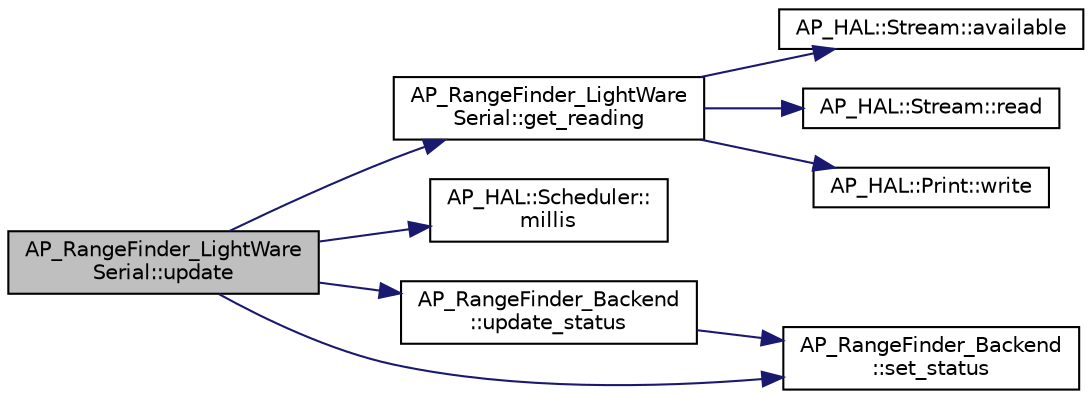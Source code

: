 digraph "AP_RangeFinder_LightWareSerial::update"
{
 // INTERACTIVE_SVG=YES
  edge [fontname="Helvetica",fontsize="10",labelfontname="Helvetica",labelfontsize="10"];
  node [fontname="Helvetica",fontsize="10",shape=record];
  rankdir="LR";
  Node1 [label="AP_RangeFinder_LightWare\lSerial::update",height=0.2,width=0.4,color="black", fillcolor="grey75", style="filled", fontcolor="black"];
  Node1 -> Node2 [color="midnightblue",fontsize="10",style="solid",fontname="Helvetica"];
  Node2 [label="AP_RangeFinder_LightWare\lSerial::get_reading",height=0.2,width=0.4,color="black", fillcolor="white", style="filled",URL="$classAP__RangeFinder__LightWareSerial.html#aaa10e6030ba1bbd8b8ab349a3d78eb1b"];
  Node2 -> Node3 [color="midnightblue",fontsize="10",style="solid",fontname="Helvetica"];
  Node3 [label="AP_HAL::Stream::available",height=0.2,width=0.4,color="black", fillcolor="white", style="filled",URL="$classAP__HAL_1_1Stream.html#ae687e48f5689af94d66fb88822923e12"];
  Node2 -> Node4 [color="midnightblue",fontsize="10",style="solid",fontname="Helvetica"];
  Node4 [label="AP_HAL::Stream::read",height=0.2,width=0.4,color="black", fillcolor="white", style="filled",URL="$classAP__HAL_1_1Stream.html#ae42ff362cc2a7e527c22f92a3740c2ac"];
  Node2 -> Node5 [color="midnightblue",fontsize="10",style="solid",fontname="Helvetica"];
  Node5 [label="AP_HAL::Print::write",height=0.2,width=0.4,color="black", fillcolor="white", style="filled",URL="$classAP__HAL_1_1Print.html#acc65391952a43334f8f5c9bef341f501"];
  Node1 -> Node6 [color="midnightblue",fontsize="10",style="solid",fontname="Helvetica"];
  Node6 [label="AP_HAL::Scheduler::\lmillis",height=0.2,width=0.4,color="black", fillcolor="white", style="filled",URL="$classAP__HAL_1_1Scheduler.html#a26b68339fc68a562d8d3a1238d0ec8c1"];
  Node1 -> Node7 [color="midnightblue",fontsize="10",style="solid",fontname="Helvetica"];
  Node7 [label="AP_RangeFinder_Backend\l::update_status",height=0.2,width=0.4,color="black", fillcolor="white", style="filled",URL="$classAP__RangeFinder__Backend.html#a9e858f638e4c2d1138aa3f56d217a394"];
  Node7 -> Node8 [color="midnightblue",fontsize="10",style="solid",fontname="Helvetica"];
  Node8 [label="AP_RangeFinder_Backend\l::set_status",height=0.2,width=0.4,color="black", fillcolor="white", style="filled",URL="$classAP__RangeFinder__Backend.html#ac5b3771c47b58dfba89ebcf2a24541cd"];
  Node1 -> Node8 [color="midnightblue",fontsize="10",style="solid",fontname="Helvetica"];
}
